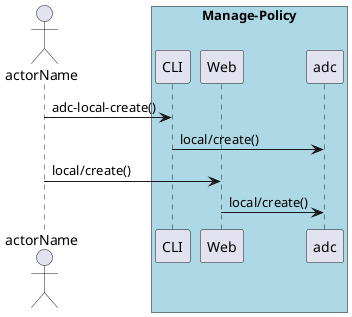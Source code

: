 @startuml
Actor "actorName" as A

box "Manage-Policy" #lightblue
participant CLI as CLI
participant Web as Web
participant "adc" as S
A -> CLI : adc-local-create()
CLI -> S : local/create()
A -> Web : local/create()
Web -> S : local/create()
end box

@enduml

